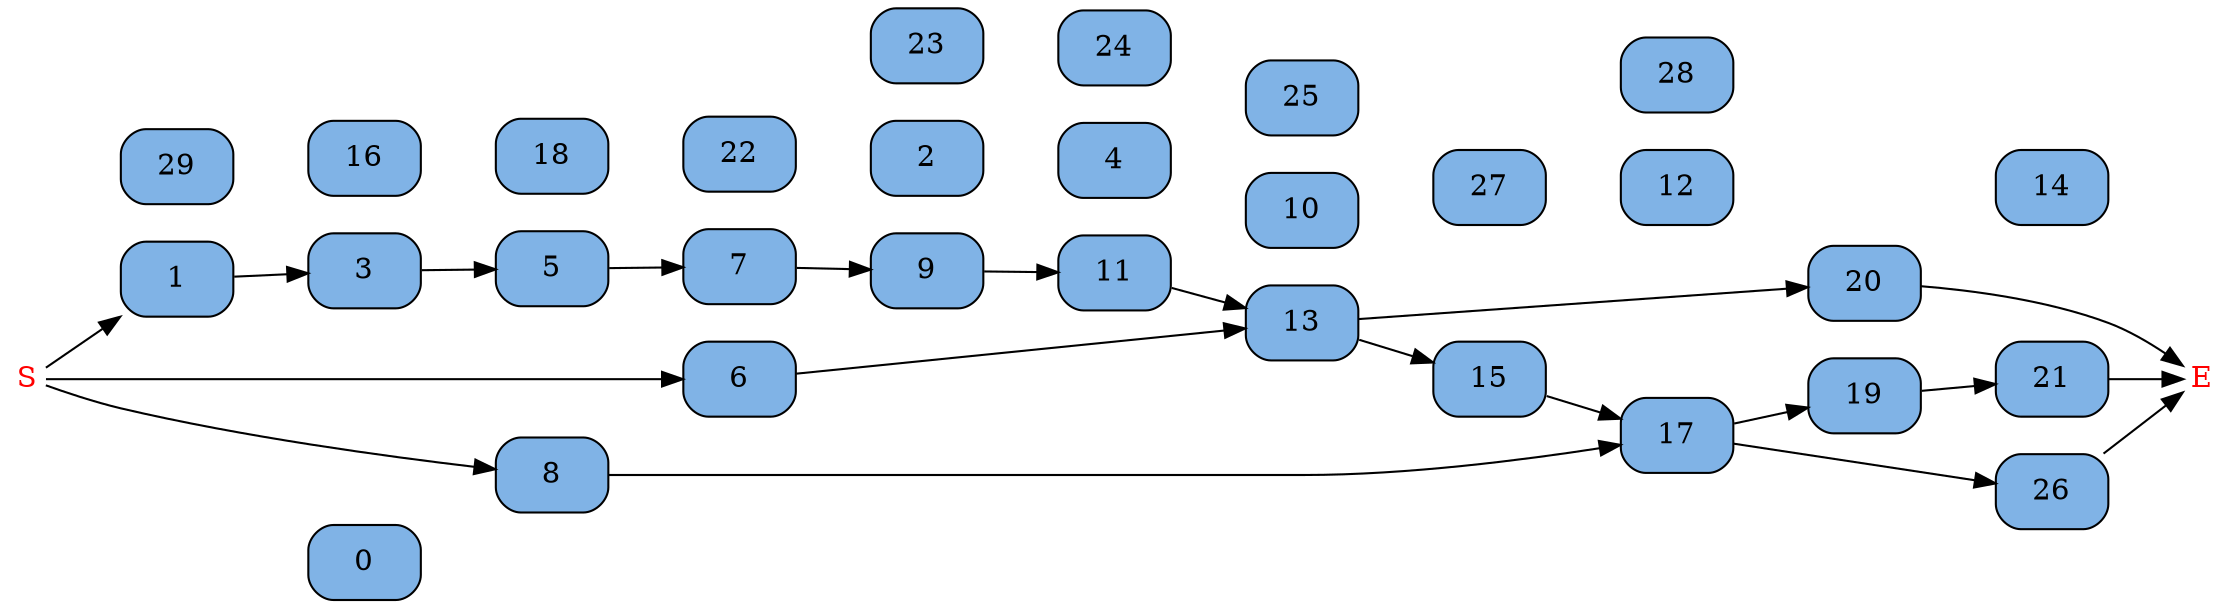 digraph{
rankdir="LR";
node [style="rounded,filled", shape=box, fixedsize=true];
0 [fillcolor="#80B3E6",style="rounded,filled"];
1 [fillcolor="#80B3E6",style="rounded,filled"];
2 [fillcolor="#80B3E6",style="rounded,filled"];
3 [fillcolor="#80B3E6",style="rounded,filled"];
4 [fillcolor="#80B3E6",style="rounded,filled"];
5 [fillcolor="#80B3E6",style="rounded,filled"];
6 [fillcolor="#80B3E6",style="rounded,filled"];
7 [fillcolor="#80B3E6",style="rounded,filled"];
8 [fillcolor="#80B3E6",style="rounded,filled"];
9 [fillcolor="#80B3E6",style="rounded,filled"];
10 [fillcolor="#80B3E6",style="rounded,filled"];
11 [fillcolor="#80B3E6",style="rounded,filled"];
12 [fillcolor="#80B3E6",style="rounded,filled"];
13 [fillcolor="#80B3E6",style="rounded,filled"];
14 [fillcolor="#80B3E6",style="rounded,filled"];
15 [fillcolor="#80B3E6",style="rounded,filled"];
16 [fillcolor="#80B3E6",style="rounded,filled"];
17 [fillcolor="#80B3E6",style="rounded,filled"];
18 [fillcolor="#80B3E6",style="rounded,filled"];
19 [fillcolor="#80B3E6",style="rounded,filled"];
20 [fillcolor="#80B3E6",style="rounded,filled"];
21 [fillcolor="#80B3E6",style="rounded,filled"];
22 [fillcolor="#80B3E6",style="rounded,filled"];
23 [fillcolor="#80B3E6",style="rounded,filled"];
24 [fillcolor="#80B3E6",style="rounded,filled"];
25 [fillcolor="#80B3E6",style="rounded,filled"];
26 [fillcolor="#80B3E6",style="rounded,filled"];
27 [fillcolor="#80B3E6",style="rounded,filled"];
28 [fillcolor="#80B3E6",style="rounded,filled"];
29 [fillcolor="#80B3E6",style="rounded,filled"];
_start [label="S",style=bold,fontcolor=red,width=0.25,fillcolor=gray,penwidth=0];
_end [label="E",style=bold,fontcolor=red,width=0.25,fillcolor=gray,penwidth=0];
{rank=source;_start;}
{rank=sink;_end;}
edge [];
_start -> 1
_start -> 6
_start -> 8
1 -> 3
3 -> 5
5 -> 7
6 -> 13
7 -> 9
8 -> 17
9 -> 11
11 -> 13
13 -> 15
13 -> 20
15 -> 17
17 -> 19
17 -> 26
19 -> 21
20 -> _end
21 -> _end
26 -> _end
}
